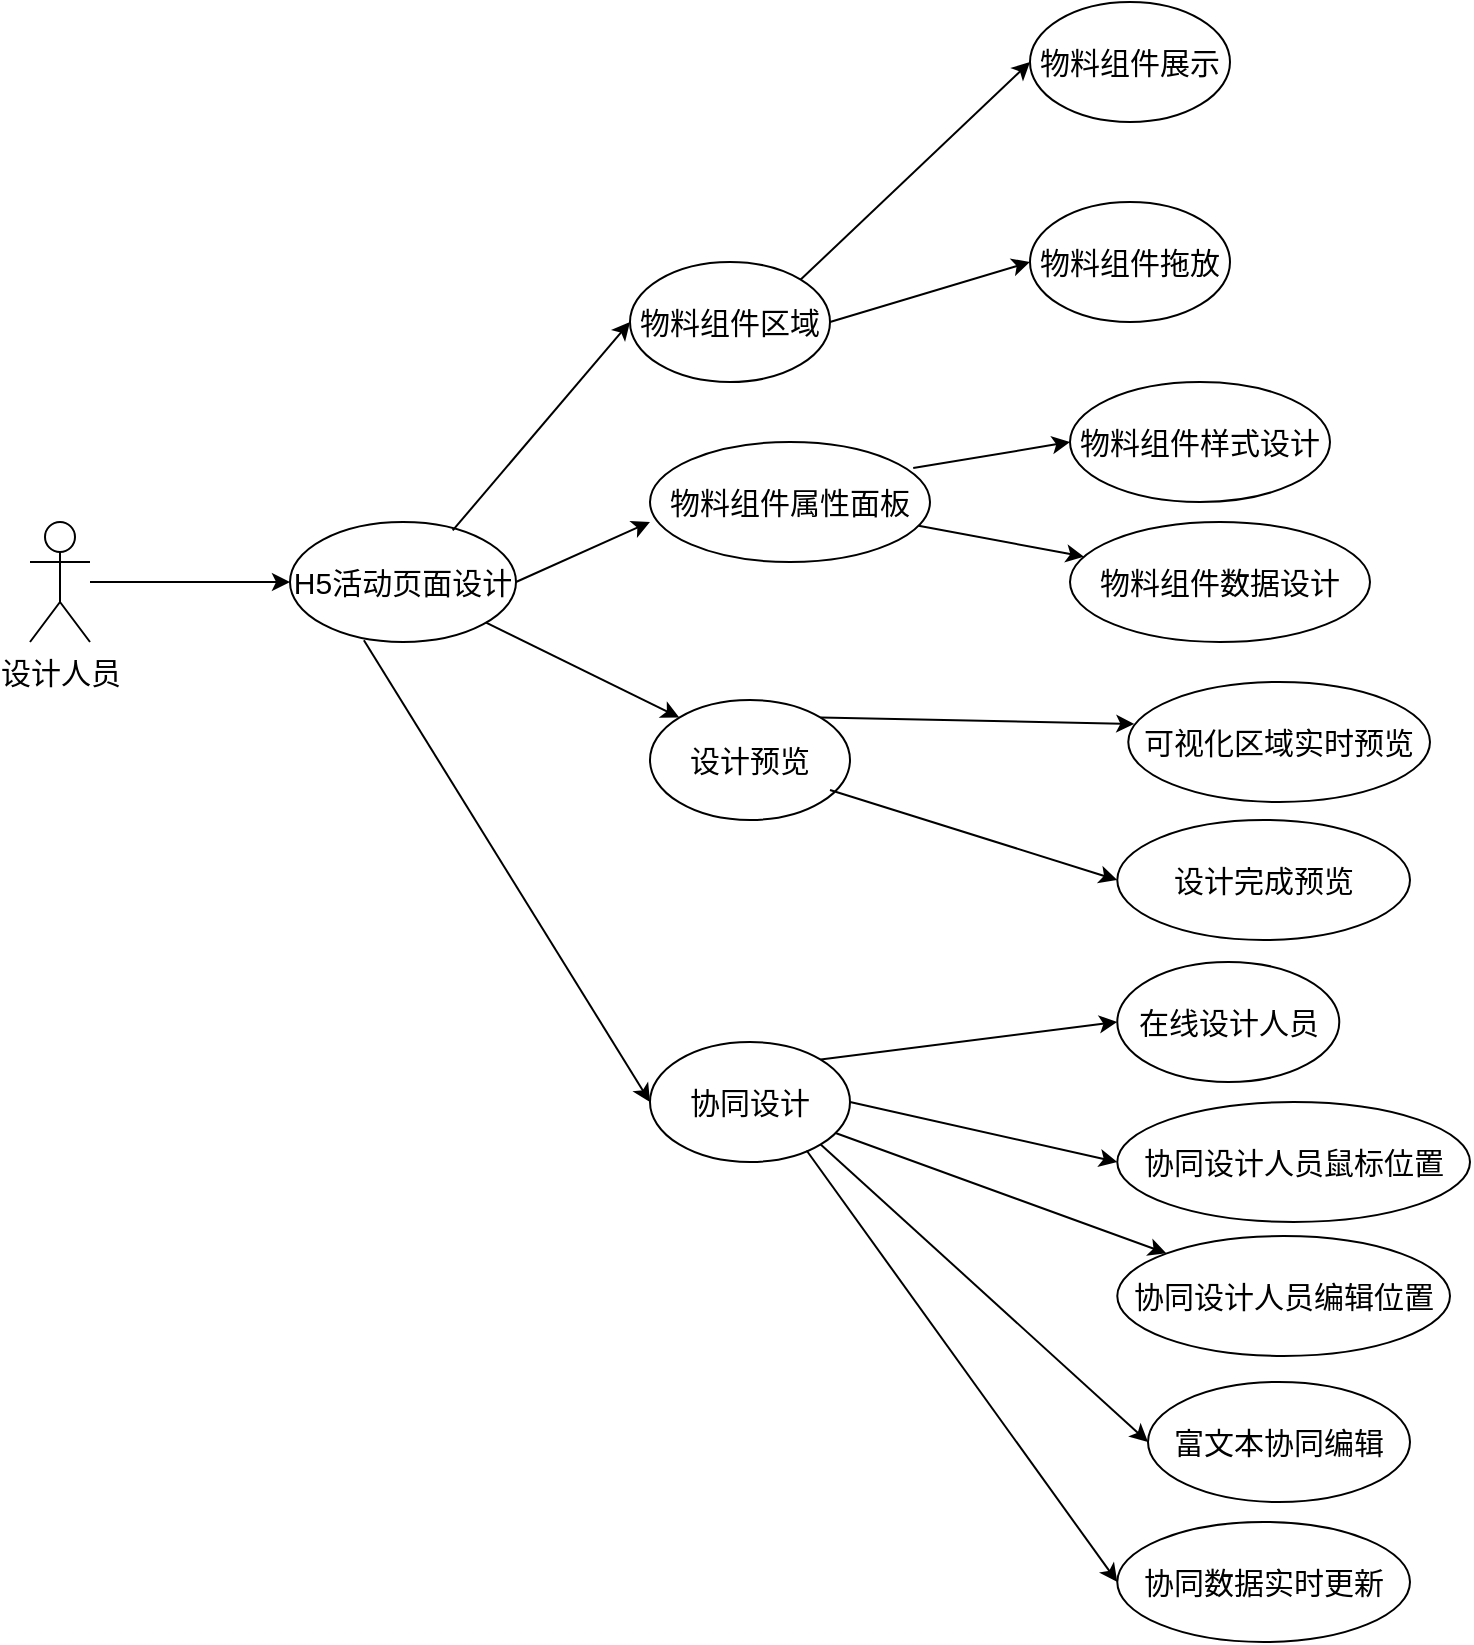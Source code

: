 <mxfile version="24.0.7" type="github">
  <diagram name="第 1 页" id="SOD4yIfJi6XNZIkdzN7P">
    <mxGraphModel dx="127" dy="606" grid="1" gridSize="10" guides="1" tooltips="1" connect="1" arrows="1" fold="1" page="1" pageScale="1" pageWidth="827" pageHeight="1169" math="0" shadow="0">
      <root>
        <mxCell id="0" />
        <mxCell id="1" parent="0" />
        <mxCell id="OTRfGgsEmkaz_7LcQihU-1" value="设计人员" style="shape=umlActor;verticalLabelPosition=bottom;verticalAlign=top;html=1;outlineConnect=0;fontSize=15;" parent="1" vertex="1">
          <mxGeometry x="970" y="960" width="30" height="60" as="geometry" />
        </mxCell>
        <mxCell id="OTRfGgsEmkaz_7LcQihU-2" value="H5活动页面设计" style="ellipse;whiteSpace=wrap;html=1;fontSize=15;" parent="1" vertex="1">
          <mxGeometry x="1100" y="960" width="113" height="60" as="geometry" />
        </mxCell>
        <mxCell id="OTRfGgsEmkaz_7LcQihU-3" value="" style="endArrow=classic;html=1;rounded=0;fontSize=15;" parent="1" target="OTRfGgsEmkaz_7LcQihU-2" edge="1">
          <mxGeometry width="50" height="50" relative="1" as="geometry">
            <mxPoint x="1000" y="990" as="sourcePoint" />
            <mxPoint x="1201" y="860" as="targetPoint" />
          </mxGeometry>
        </mxCell>
        <mxCell id="OTRfGgsEmkaz_7LcQihU-4" value="物料组件展示" style="ellipse;whiteSpace=wrap;html=1;fontSize=15;" parent="1" vertex="1">
          <mxGeometry x="1470" y="700" width="100" height="60" as="geometry" />
        </mxCell>
        <mxCell id="OTRfGgsEmkaz_7LcQihU-5" value="物料组件拖放" style="ellipse;whiteSpace=wrap;html=1;fontSize=15;" parent="1" vertex="1">
          <mxGeometry x="1470" y="800" width="100" height="60" as="geometry" />
        </mxCell>
        <mxCell id="OTRfGgsEmkaz_7LcQihU-6" value="可视化区域实时预览" style="ellipse;whiteSpace=wrap;html=1;fontSize=15;" parent="1" vertex="1">
          <mxGeometry x="1519.14" y="1040" width="150.86" height="60" as="geometry" />
        </mxCell>
        <mxCell id="OTRfGgsEmkaz_7LcQihU-7" value="物料组件属性面板" style="ellipse;whiteSpace=wrap;html=1;fontSize=15;" parent="1" vertex="1">
          <mxGeometry x="1280" y="920" width="140" height="60" as="geometry" />
        </mxCell>
        <mxCell id="OTRfGgsEmkaz_7LcQihU-8" value="设计预览" style="ellipse;whiteSpace=wrap;html=1;fontSize=15;" parent="1" vertex="1">
          <mxGeometry x="1280" y="1049" width="100" height="60" as="geometry" />
        </mxCell>
        <mxCell id="OTRfGgsEmkaz_7LcQihU-9" value="物料组件样式设计" style="ellipse;whiteSpace=wrap;html=1;fontSize=15;" parent="1" vertex="1">
          <mxGeometry x="1490" y="890" width="130" height="60" as="geometry" />
        </mxCell>
        <mxCell id="OTRfGgsEmkaz_7LcQihU-10" value="物料组件数据设计" style="ellipse;whiteSpace=wrap;html=1;fontSize=15;" parent="1" vertex="1">
          <mxGeometry x="1490" y="960" width="150" height="60" as="geometry" />
        </mxCell>
        <mxCell id="OTRfGgsEmkaz_7LcQihU-11" value="" style="endArrow=classic;html=1;rounded=0;exitX=1;exitY=0;exitDx=0;exitDy=0;entryX=0.02;entryY=0.35;entryDx=0;entryDy=0;entryPerimeter=0;fontSize=15;" parent="1" source="OTRfGgsEmkaz_7LcQihU-8" target="OTRfGgsEmkaz_7LcQihU-6" edge="1">
          <mxGeometry width="50" height="50" relative="1" as="geometry">
            <mxPoint x="1230" y="1010" as="sourcePoint" />
            <mxPoint x="1280" y="960" as="targetPoint" />
          </mxGeometry>
        </mxCell>
        <mxCell id="OTRfGgsEmkaz_7LcQihU-12" value="" style="endArrow=classic;html=1;rounded=0;exitX=1;exitY=0.5;exitDx=0;exitDy=0;fontSize=15;" parent="1" source="OTRfGgsEmkaz_7LcQihU-2" edge="1">
          <mxGeometry width="50" height="50" relative="1" as="geometry">
            <mxPoint x="1230" y="1010" as="sourcePoint" />
            <mxPoint x="1280" y="960" as="targetPoint" />
          </mxGeometry>
        </mxCell>
        <mxCell id="OTRfGgsEmkaz_7LcQihU-13" value="" style="endArrow=classic;html=1;rounded=0;entryX=0;entryY=0;entryDx=0;entryDy=0;fontSize=15;" parent="1" source="OTRfGgsEmkaz_7LcQihU-2" target="OTRfGgsEmkaz_7LcQihU-8" edge="1">
          <mxGeometry width="50" height="50" relative="1" as="geometry">
            <mxPoint x="1230" y="1010" as="sourcePoint" />
            <mxPoint x="1270" y="1130" as="targetPoint" />
          </mxGeometry>
        </mxCell>
        <mxCell id="OTRfGgsEmkaz_7LcQihU-14" value="" style="endArrow=classic;html=1;rounded=0;entryX=0;entryY=0.5;entryDx=0;entryDy=0;exitX=0.94;exitY=0.217;exitDx=0;exitDy=0;exitPerimeter=0;fontSize=15;" parent="1" source="OTRfGgsEmkaz_7LcQihU-7" target="OTRfGgsEmkaz_7LcQihU-9" edge="1">
          <mxGeometry width="50" height="50" relative="1" as="geometry">
            <mxPoint x="1230" y="1010" as="sourcePoint" />
            <mxPoint x="1280" y="960" as="targetPoint" />
          </mxGeometry>
        </mxCell>
        <mxCell id="OTRfGgsEmkaz_7LcQihU-15" value="" style="endArrow=classic;html=1;rounded=0;fontSize=15;" parent="1" source="OTRfGgsEmkaz_7LcQihU-7" target="OTRfGgsEmkaz_7LcQihU-10" edge="1">
          <mxGeometry width="50" height="50" relative="1" as="geometry">
            <mxPoint x="1230" y="1010" as="sourcePoint" />
            <mxPoint x="1280" y="960" as="targetPoint" />
          </mxGeometry>
        </mxCell>
        <mxCell id="OTRfGgsEmkaz_7LcQihU-16" value="协同设计" style="ellipse;whiteSpace=wrap;html=1;fontSize=15;" parent="1" vertex="1">
          <mxGeometry x="1280" y="1220" width="100" height="60" as="geometry" />
        </mxCell>
        <mxCell id="OTRfGgsEmkaz_7LcQihU-17" value="" style="endArrow=classic;html=1;rounded=0;exitX=0.327;exitY=0.986;exitDx=0;exitDy=0;entryX=0;entryY=0.5;entryDx=0;entryDy=0;exitPerimeter=0;fontSize=15;" parent="1" source="OTRfGgsEmkaz_7LcQihU-2" target="OTRfGgsEmkaz_7LcQihU-16" edge="1">
          <mxGeometry width="50" height="50" relative="1" as="geometry">
            <mxPoint x="1180" y="980" as="sourcePoint" />
            <mxPoint x="1305" y="1141" as="targetPoint" />
          </mxGeometry>
        </mxCell>
        <mxCell id="OTRfGgsEmkaz_7LcQihU-18" value="在线设计人员" style="ellipse;whiteSpace=wrap;html=1;fontSize=15;" parent="1" vertex="1">
          <mxGeometry x="1513.64" y="1180" width="111" height="60" as="geometry" />
        </mxCell>
        <mxCell id="OTRfGgsEmkaz_7LcQihU-19" value="协同设计人员鼠标位置" style="ellipse;whiteSpace=wrap;html=1;fontSize=15;" parent="1" vertex="1">
          <mxGeometry x="1513.64" y="1250" width="176.36" height="60" as="geometry" />
        </mxCell>
        <mxCell id="OTRfGgsEmkaz_7LcQihU-20" value="协同设计人员编辑位置" style="ellipse;whiteSpace=wrap;html=1;fontSize=15;" parent="1" vertex="1">
          <mxGeometry x="1513.64" y="1317" width="166.36" height="60" as="geometry" />
        </mxCell>
        <mxCell id="OTRfGgsEmkaz_7LcQihU-21" value="协同数据实时更新" style="ellipse;whiteSpace=wrap;html=1;fontSize=15;" parent="1" vertex="1">
          <mxGeometry x="1513.64" y="1460" width="146.36" height="60" as="geometry" />
        </mxCell>
        <mxCell id="OTRfGgsEmkaz_7LcQihU-22" value="" style="endArrow=classic;html=1;rounded=0;exitX=1;exitY=0;exitDx=0;exitDy=0;entryX=0;entryY=0.5;entryDx=0;entryDy=0;fontSize=15;" parent="1" source="OTRfGgsEmkaz_7LcQihU-16" target="OTRfGgsEmkaz_7LcQihU-18" edge="1">
          <mxGeometry width="50" height="50" relative="1" as="geometry">
            <mxPoint x="1375.995" y="1258.787" as="sourcePoint" />
            <mxPoint x="1871.64" y="1420" as="targetPoint" />
          </mxGeometry>
        </mxCell>
        <mxCell id="OTRfGgsEmkaz_7LcQihU-23" value="" style="endArrow=classic;html=1;rounded=0;entryX=0;entryY=0.5;entryDx=0;entryDy=0;exitX=1;exitY=0.5;exitDx=0;exitDy=0;fontSize=15;" parent="1" source="OTRfGgsEmkaz_7LcQihU-16" target="OTRfGgsEmkaz_7LcQihU-19" edge="1">
          <mxGeometry width="50" height="50" relative="1" as="geometry">
            <mxPoint x="1380" y="1260" as="sourcePoint" />
            <mxPoint x="1871.64" y="1420" as="targetPoint" />
          </mxGeometry>
        </mxCell>
        <mxCell id="OTRfGgsEmkaz_7LcQihU-24" value="" style="endArrow=classic;html=1;rounded=0;fontSize=15;" parent="1" source="OTRfGgsEmkaz_7LcQihU-16" target="OTRfGgsEmkaz_7LcQihU-20" edge="1">
          <mxGeometry width="50" height="50" relative="1" as="geometry">
            <mxPoint x="1391.64" y="1280" as="sourcePoint" />
            <mxPoint x="1510.64" y="1210" as="targetPoint" />
          </mxGeometry>
        </mxCell>
        <mxCell id="OTRfGgsEmkaz_7LcQihU-25" value="" style="endArrow=classic;html=1;rounded=0;exitX=0.783;exitY=0.904;exitDx=0;exitDy=0;entryX=0;entryY=0.5;entryDx=0;entryDy=0;exitPerimeter=0;fontSize=15;" parent="1" source="OTRfGgsEmkaz_7LcQihU-16" target="OTRfGgsEmkaz_7LcQihU-21" edge="1">
          <mxGeometry width="50" height="50" relative="1" as="geometry">
            <mxPoint x="1375.995" y="1301.213" as="sourcePoint" />
            <mxPoint x="1510.64" y="1281" as="targetPoint" />
          </mxGeometry>
        </mxCell>
        <mxCell id="OTRfGgsEmkaz_7LcQihU-26" value="物料组件区域" style="ellipse;whiteSpace=wrap;html=1;fontSize=15;" parent="1" vertex="1">
          <mxGeometry x="1270" y="830" width="100" height="60" as="geometry" />
        </mxCell>
        <mxCell id="OTRfGgsEmkaz_7LcQihU-27" value="" style="endArrow=classic;html=1;rounded=0;entryX=0;entryY=0.5;entryDx=0;entryDy=0;exitX=1;exitY=0;exitDx=0;exitDy=0;fontSize=15;" parent="1" source="OTRfGgsEmkaz_7LcQihU-26" target="OTRfGgsEmkaz_7LcQihU-4" edge="1">
          <mxGeometry width="50" height="50" relative="1" as="geometry">
            <mxPoint x="1384" y="943" as="sourcePoint" />
            <mxPoint x="1500" y="880" as="targetPoint" />
          </mxGeometry>
        </mxCell>
        <mxCell id="OTRfGgsEmkaz_7LcQihU-28" value="" style="endArrow=classic;html=1;rounded=0;entryX=0;entryY=0.5;entryDx=0;entryDy=0;exitX=1;exitY=0.5;exitDx=0;exitDy=0;fontSize=15;" parent="1" source="OTRfGgsEmkaz_7LcQihU-26" target="OTRfGgsEmkaz_7LcQihU-5" edge="1">
          <mxGeometry width="50" height="50" relative="1" as="geometry">
            <mxPoint x="1378" y="829" as="sourcePoint" />
            <mxPoint x="1480" y="710" as="targetPoint" />
          </mxGeometry>
        </mxCell>
        <mxCell id="OTRfGgsEmkaz_7LcQihU-29" value="" style="endArrow=classic;html=1;rounded=0;exitX=0.72;exitY=0.07;exitDx=0;exitDy=0;exitPerimeter=0;entryX=0;entryY=0.5;entryDx=0;entryDy=0;fontSize=15;" parent="1" source="OTRfGgsEmkaz_7LcQihU-2" target="OTRfGgsEmkaz_7LcQihU-26" edge="1">
          <mxGeometry width="50" height="50" relative="1" as="geometry">
            <mxPoint x="1223" y="1000" as="sourcePoint" />
            <mxPoint x="1290" y="970" as="targetPoint" />
          </mxGeometry>
        </mxCell>
        <mxCell id="OTRfGgsEmkaz_7LcQihU-30" value="设计完成预览" style="ellipse;whiteSpace=wrap;html=1;fontSize=15;" parent="1" vertex="1">
          <mxGeometry x="1513.64" y="1109" width="146.36" height="60" as="geometry" />
        </mxCell>
        <mxCell id="OTRfGgsEmkaz_7LcQihU-31" value="" style="endArrow=classic;html=1;rounded=0;exitX=0.9;exitY=0.75;exitDx=0;exitDy=0;entryX=0;entryY=0.5;entryDx=0;entryDy=0;exitPerimeter=0;fontSize=15;" parent="1" source="OTRfGgsEmkaz_7LcQihU-8" target="OTRfGgsEmkaz_7LcQihU-30" edge="1">
          <mxGeometry width="50" height="50" relative="1" as="geometry">
            <mxPoint x="1398" y="1089" as="sourcePoint" />
            <mxPoint x="1531" y="1071" as="targetPoint" />
          </mxGeometry>
        </mxCell>
        <mxCell id="2CsT5My8ZZcUM0a6DKdw-1" value="富文本协同编辑" style="ellipse;whiteSpace=wrap;html=1;fontSize=15;" vertex="1" parent="1">
          <mxGeometry x="1529" y="1390" width="131" height="60" as="geometry" />
        </mxCell>
        <mxCell id="2CsT5My8ZZcUM0a6DKdw-2" value="" style="endArrow=classic;html=1;rounded=0;fontSize=15;exitX=1;exitY=1;exitDx=0;exitDy=0;entryX=0;entryY=0.5;entryDx=0;entryDy=0;" edge="1" parent="1" source="OTRfGgsEmkaz_7LcQihU-16" target="2CsT5My8ZZcUM0a6DKdw-1">
          <mxGeometry width="50" height="50" relative="1" as="geometry">
            <mxPoint x="1383" y="1275" as="sourcePoint" />
            <mxPoint x="1548" y="1336" as="targetPoint" />
          </mxGeometry>
        </mxCell>
      </root>
    </mxGraphModel>
  </diagram>
</mxfile>
